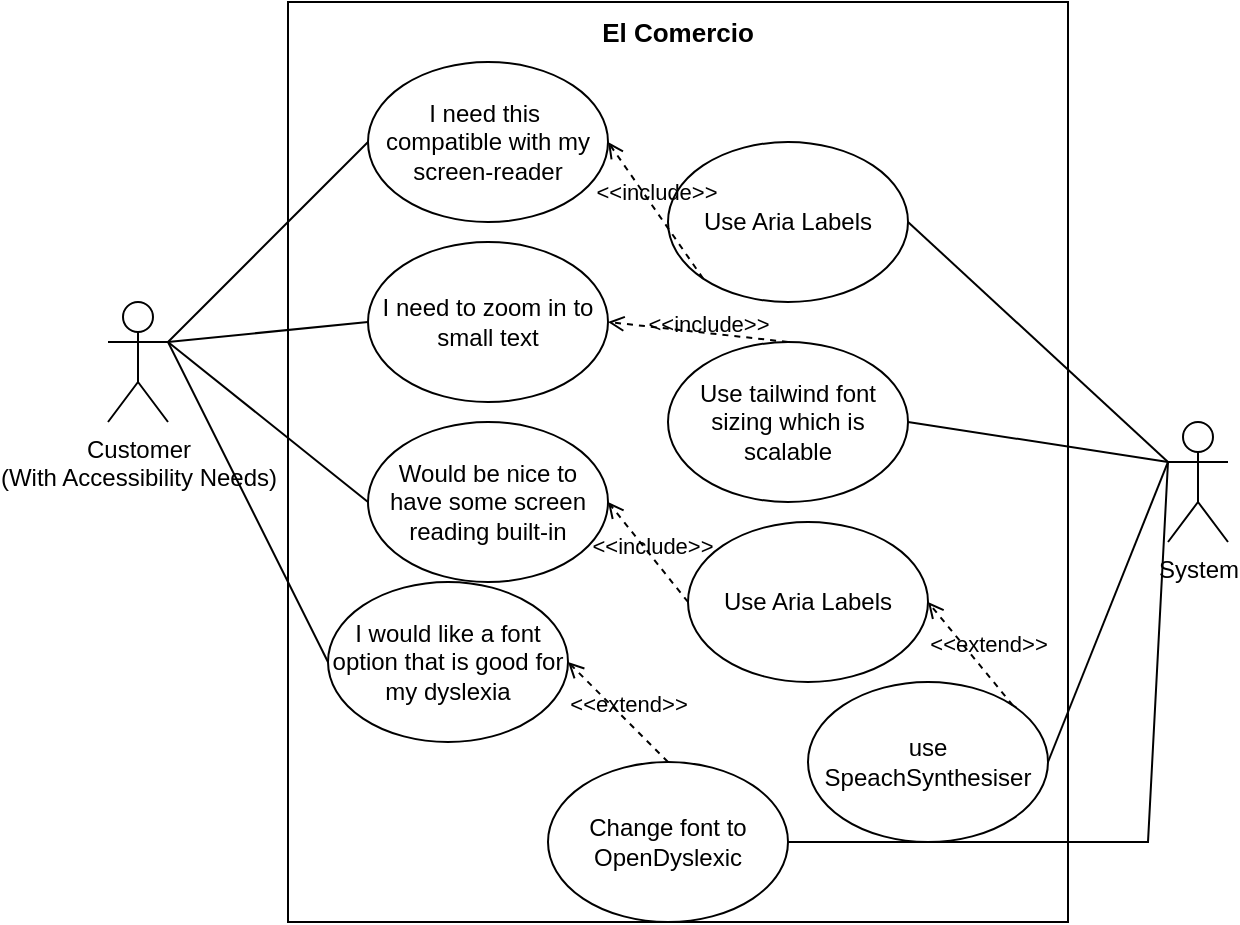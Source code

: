 <mxfile version="26.2.2">
  <diagram name="Page-1" id="TgXddCTuejMeMWKbuExy">
    <mxGraphModel dx="935" dy="649" grid="1" gridSize="10" guides="1" tooltips="1" connect="1" arrows="1" fold="1" page="1" pageScale="1" pageWidth="827" pageHeight="1169" math="0" shadow="0">
      <root>
        <mxCell id="0" />
        <mxCell id="1" parent="0" />
        <mxCell id="7aMWcYUArcz5UaziyeOh-1" value="" style="rounded=0;whiteSpace=wrap;html=1;" parent="1" vertex="1">
          <mxGeometry x="200" y="30" width="390" height="460" as="geometry" />
        </mxCell>
        <mxCell id="7aMWcYUArcz5UaziyeOh-2" value="Customer&lt;div&gt;(With Accessibility Needs)&lt;/div&gt;" style="shape=umlActor;verticalLabelPosition=bottom;verticalAlign=top;html=1;outlineConnect=0;" parent="1" vertex="1">
          <mxGeometry x="110" y="180" width="30" height="60" as="geometry" />
        </mxCell>
        <mxCell id="KiP6SQaacOTqVuIUwlXY-2" value="I need this&amp;nbsp;&lt;div&gt;compatible with my screen-reader&lt;/div&gt;" style="ellipse;whiteSpace=wrap;html=1;" parent="1" vertex="1">
          <mxGeometry x="240" y="60" width="120" height="80" as="geometry" />
        </mxCell>
        <mxCell id="KiP6SQaacOTqVuIUwlXY-3" value="Would be nice to have some screen reading built-in" style="ellipse;whiteSpace=wrap;html=1;" parent="1" vertex="1">
          <mxGeometry x="240" y="240" width="120" height="80" as="geometry" />
        </mxCell>
        <mxCell id="KiP6SQaacOTqVuIUwlXY-4" value="I would like a font option that is good for my dyslexia" style="ellipse;whiteSpace=wrap;html=1;" parent="1" vertex="1">
          <mxGeometry x="220" y="320" width="120" height="80" as="geometry" />
        </mxCell>
        <mxCell id="kvVCp45DSBjh--p7A7mP-2" value="&lt;b&gt;&lt;font style=&quot;font-size: 13px;&quot;&gt;El Comercio&lt;/font&gt;&lt;/b&gt;" style="text;html=1;align=center;verticalAlign=middle;whiteSpace=wrap;rounded=0;" vertex="1" parent="1">
          <mxGeometry x="340" y="30" width="110" height="30" as="geometry" />
        </mxCell>
        <mxCell id="kvVCp45DSBjh--p7A7mP-3" value="I need to zoom in to small text" style="ellipse;whiteSpace=wrap;html=1;" vertex="1" parent="1">
          <mxGeometry x="240" y="150" width="120" height="80" as="geometry" />
        </mxCell>
        <mxCell id="kvVCp45DSBjh--p7A7mP-4" value="Use tailwind font sizing which is scalable" style="ellipse;whiteSpace=wrap;html=1;" vertex="1" parent="1">
          <mxGeometry x="390" y="200" width="120" height="80" as="geometry" />
        </mxCell>
        <mxCell id="kvVCp45DSBjh--p7A7mP-5" value="Use Aria Labels" style="ellipse;whiteSpace=wrap;html=1;" vertex="1" parent="1">
          <mxGeometry x="390" y="100" width="120" height="80" as="geometry" />
        </mxCell>
        <mxCell id="kvVCp45DSBjh--p7A7mP-6" value="System" style="shape=umlActor;verticalLabelPosition=bottom;verticalAlign=top;html=1;outlineConnect=0;" vertex="1" parent="1">
          <mxGeometry x="640" y="240" width="30" height="60" as="geometry" />
        </mxCell>
        <mxCell id="kvVCp45DSBjh--p7A7mP-7" value="Use Aria Labels" style="ellipse;whiteSpace=wrap;html=1;" vertex="1" parent="1">
          <mxGeometry x="400" y="290" width="120" height="80" as="geometry" />
        </mxCell>
        <mxCell id="kvVCp45DSBjh--p7A7mP-8" value="use SpeachSynthesiser" style="ellipse;whiteSpace=wrap;html=1;" vertex="1" parent="1">
          <mxGeometry x="460" y="370" width="120" height="80" as="geometry" />
        </mxCell>
        <mxCell id="kvVCp45DSBjh--p7A7mP-10" value="" style="endArrow=none;html=1;rounded=0;exitX=1;exitY=0.333;exitDx=0;exitDy=0;exitPerimeter=0;entryX=0;entryY=0.5;entryDx=0;entryDy=0;" edge="1" parent="1" source="7aMWcYUArcz5UaziyeOh-2" target="KiP6SQaacOTqVuIUwlXY-2">
          <mxGeometry width="50" height="50" relative="1" as="geometry">
            <mxPoint x="390" y="360" as="sourcePoint" />
            <mxPoint x="440" y="310" as="targetPoint" />
          </mxGeometry>
        </mxCell>
        <mxCell id="kvVCp45DSBjh--p7A7mP-11" value="" style="endArrow=none;html=1;rounded=0;exitX=1;exitY=0.333;exitDx=0;exitDy=0;exitPerimeter=0;entryX=0;entryY=0.5;entryDx=0;entryDy=0;" edge="1" parent="1" source="7aMWcYUArcz5UaziyeOh-2" target="kvVCp45DSBjh--p7A7mP-3">
          <mxGeometry width="50" height="50" relative="1" as="geometry">
            <mxPoint x="390" y="360" as="sourcePoint" />
            <mxPoint x="440" y="310" as="targetPoint" />
          </mxGeometry>
        </mxCell>
        <mxCell id="kvVCp45DSBjh--p7A7mP-14" value="" style="endArrow=none;html=1;rounded=0;exitX=1;exitY=0.333;exitDx=0;exitDy=0;exitPerimeter=0;entryX=0;entryY=0.5;entryDx=0;entryDy=0;" edge="1" parent="1" source="7aMWcYUArcz5UaziyeOh-2" target="KiP6SQaacOTqVuIUwlXY-3">
          <mxGeometry width="50" height="50" relative="1" as="geometry">
            <mxPoint x="390" y="360" as="sourcePoint" />
            <mxPoint x="440" y="310" as="targetPoint" />
          </mxGeometry>
        </mxCell>
        <mxCell id="kvVCp45DSBjh--p7A7mP-15" value="" style="endArrow=none;html=1;rounded=0;exitX=1;exitY=0.333;exitDx=0;exitDy=0;exitPerimeter=0;entryX=0;entryY=0.5;entryDx=0;entryDy=0;" edge="1" parent="1" source="7aMWcYUArcz5UaziyeOh-2" target="KiP6SQaacOTqVuIUwlXY-4">
          <mxGeometry width="50" height="50" relative="1" as="geometry">
            <mxPoint x="390" y="360" as="sourcePoint" />
            <mxPoint x="440" y="310" as="targetPoint" />
          </mxGeometry>
        </mxCell>
        <mxCell id="kvVCp45DSBjh--p7A7mP-16" value="Change font to OpenDyslexic" style="ellipse;whiteSpace=wrap;html=1;" vertex="1" parent="1">
          <mxGeometry x="330" y="410" width="120" height="80" as="geometry" />
        </mxCell>
        <mxCell id="kvVCp45DSBjh--p7A7mP-17" value="" style="endArrow=none;html=1;rounded=0;entryX=0;entryY=0.333;entryDx=0;entryDy=0;entryPerimeter=0;exitX=1;exitY=0.5;exitDx=0;exitDy=0;" edge="1" parent="1" source="kvVCp45DSBjh--p7A7mP-16" target="kvVCp45DSBjh--p7A7mP-6">
          <mxGeometry width="50" height="50" relative="1" as="geometry">
            <mxPoint x="390" y="360" as="sourcePoint" />
            <mxPoint x="440" y="310" as="targetPoint" />
            <Array as="points">
              <mxPoint x="630" y="450" />
            </Array>
          </mxGeometry>
        </mxCell>
        <mxCell id="kvVCp45DSBjh--p7A7mP-18" value="&amp;lt;&amp;lt;extend&amp;gt;&amp;gt;" style="html=1;verticalAlign=bottom;labelBackgroundColor=none;endArrow=open;endFill=0;dashed=1;rounded=0;exitX=0.5;exitY=0;exitDx=0;exitDy=0;entryX=1;entryY=0.5;entryDx=0;entryDy=0;" edge="1" parent="1" source="kvVCp45DSBjh--p7A7mP-16" target="KiP6SQaacOTqVuIUwlXY-4">
          <mxGeometry x="-0.2" width="160" relative="1" as="geometry">
            <mxPoint x="330" y="340" as="sourcePoint" />
            <mxPoint x="490" y="340" as="targetPoint" />
            <Array as="points" />
            <mxPoint as="offset" />
          </mxGeometry>
        </mxCell>
        <mxCell id="kvVCp45DSBjh--p7A7mP-19" value="&amp;lt;&amp;lt;include&amp;gt;&amp;gt;" style="html=1;verticalAlign=bottom;labelBackgroundColor=none;endArrow=open;endFill=0;dashed=1;rounded=0;exitX=0;exitY=0.5;exitDx=0;exitDy=0;entryX=1;entryY=0.5;entryDx=0;entryDy=0;" edge="1" parent="1" source="kvVCp45DSBjh--p7A7mP-7" target="KiP6SQaacOTqVuIUwlXY-3">
          <mxGeometry x="-0.172" y="2" width="160" relative="1" as="geometry">
            <mxPoint x="330" y="340" as="sourcePoint" />
            <mxPoint x="490" y="340" as="targetPoint" />
            <mxPoint as="offset" />
          </mxGeometry>
        </mxCell>
        <mxCell id="kvVCp45DSBjh--p7A7mP-20" value="&amp;lt;&amp;lt;extend&amp;gt;&amp;gt;" style="html=1;verticalAlign=bottom;labelBackgroundColor=none;endArrow=open;endFill=0;dashed=1;rounded=0;entryX=1;entryY=0.5;entryDx=0;entryDy=0;exitX=1;exitY=0;exitDx=0;exitDy=0;" edge="1" parent="1" source="kvVCp45DSBjh--p7A7mP-8" target="kvVCp45DSBjh--p7A7mP-7">
          <mxGeometry x="-0.262" y="-4" width="160" relative="1" as="geometry">
            <mxPoint x="330" y="340" as="sourcePoint" />
            <mxPoint x="490" y="340" as="targetPoint" />
            <mxPoint as="offset" />
          </mxGeometry>
        </mxCell>
        <mxCell id="kvVCp45DSBjh--p7A7mP-21" value="" style="endArrow=none;html=1;rounded=0;entryX=0;entryY=0.333;entryDx=0;entryDy=0;entryPerimeter=0;exitX=1;exitY=0.5;exitDx=0;exitDy=0;" edge="1" parent="1" source="kvVCp45DSBjh--p7A7mP-4" target="kvVCp45DSBjh--p7A7mP-6">
          <mxGeometry width="50" height="50" relative="1" as="geometry">
            <mxPoint x="390" y="360" as="sourcePoint" />
            <mxPoint x="440" y="310" as="targetPoint" />
          </mxGeometry>
        </mxCell>
        <mxCell id="kvVCp45DSBjh--p7A7mP-22" value="" style="endArrow=none;html=1;rounded=0;entryX=0;entryY=0.333;entryDx=0;entryDy=0;entryPerimeter=0;exitX=1;exitY=0.5;exitDx=0;exitDy=0;" edge="1" parent="1" source="kvVCp45DSBjh--p7A7mP-8" target="kvVCp45DSBjh--p7A7mP-6">
          <mxGeometry width="50" height="50" relative="1" as="geometry">
            <mxPoint x="520" y="250" as="sourcePoint" />
            <mxPoint x="650" y="270" as="targetPoint" />
          </mxGeometry>
        </mxCell>
        <mxCell id="kvVCp45DSBjh--p7A7mP-23" value="&amp;lt;&amp;lt;include&amp;gt;&amp;gt;" style="html=1;verticalAlign=bottom;labelBackgroundColor=none;endArrow=open;endFill=0;dashed=1;rounded=0;entryX=1;entryY=0.5;entryDx=0;entryDy=0;exitX=0.5;exitY=0;exitDx=0;exitDy=0;" edge="1" parent="1" source="kvVCp45DSBjh--p7A7mP-4" target="kvVCp45DSBjh--p7A7mP-3">
          <mxGeometry x="-0.122" y="4" width="160" relative="1" as="geometry">
            <mxPoint x="330" y="340" as="sourcePoint" />
            <mxPoint x="490" y="340" as="targetPoint" />
            <mxPoint as="offset" />
          </mxGeometry>
        </mxCell>
        <mxCell id="kvVCp45DSBjh--p7A7mP-24" value="" style="endArrow=none;html=1;rounded=0;entryX=1;entryY=0.5;entryDx=0;entryDy=0;exitX=0;exitY=0.333;exitDx=0;exitDy=0;exitPerimeter=0;" edge="1" parent="1" source="kvVCp45DSBjh--p7A7mP-6" target="kvVCp45DSBjh--p7A7mP-5">
          <mxGeometry width="50" height="50" relative="1" as="geometry">
            <mxPoint x="390" y="360" as="sourcePoint" />
            <mxPoint x="440" y="310" as="targetPoint" />
          </mxGeometry>
        </mxCell>
        <mxCell id="kvVCp45DSBjh--p7A7mP-25" value="&amp;lt;&amp;lt;include&amp;gt;&amp;gt;" style="html=1;verticalAlign=bottom;labelBackgroundColor=none;endArrow=open;endFill=0;dashed=1;rounded=0;entryX=1;entryY=0.5;entryDx=0;entryDy=0;exitX=0;exitY=1;exitDx=0;exitDy=0;" edge="1" parent="1" source="kvVCp45DSBjh--p7A7mP-5" target="KiP6SQaacOTqVuIUwlXY-2">
          <mxGeometry width="160" relative="1" as="geometry">
            <mxPoint x="330" y="340" as="sourcePoint" />
            <mxPoint x="490" y="340" as="targetPoint" />
          </mxGeometry>
        </mxCell>
      </root>
    </mxGraphModel>
  </diagram>
</mxfile>
